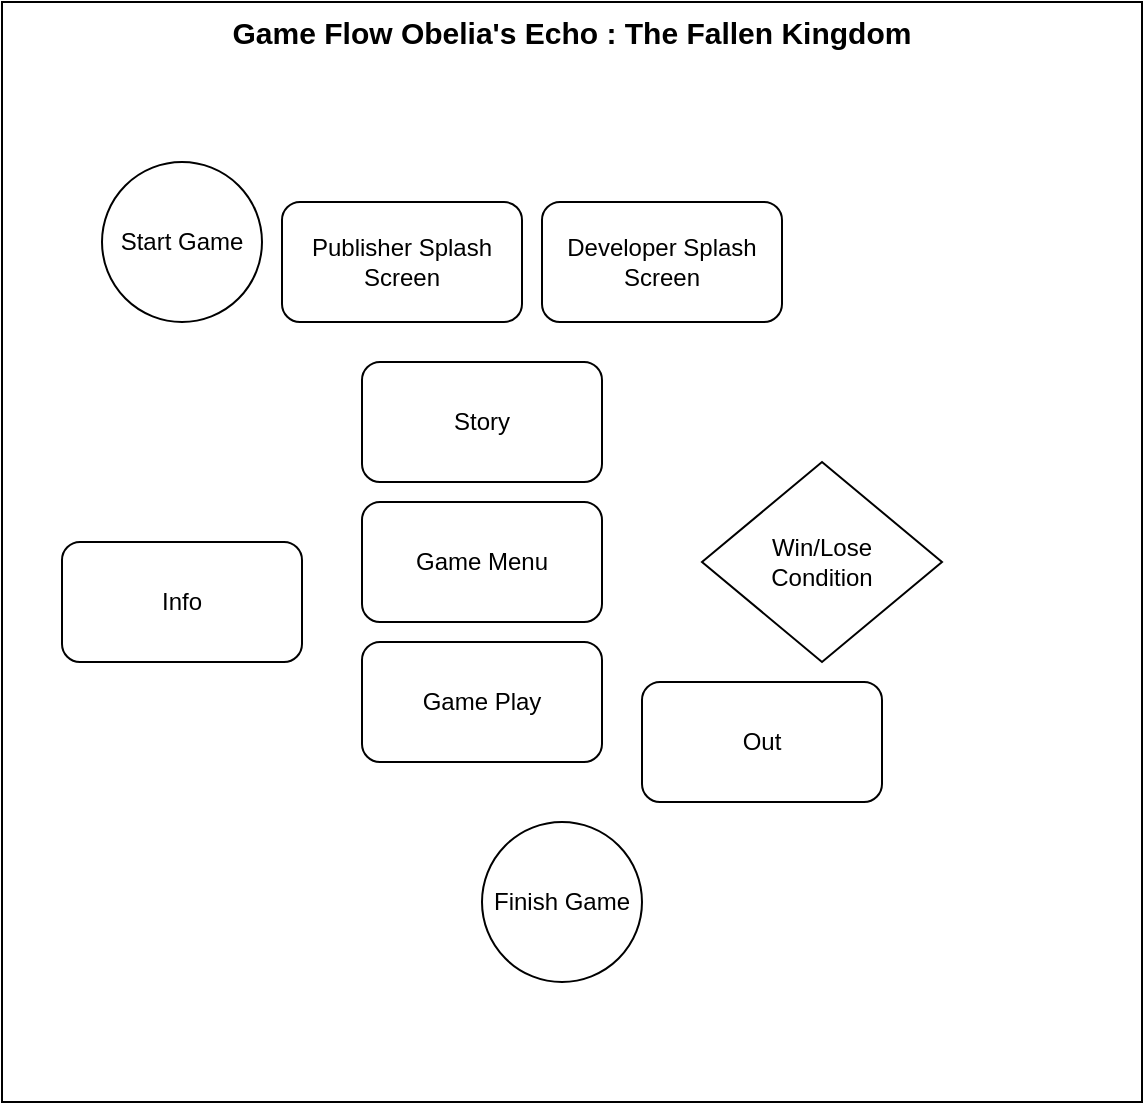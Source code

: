 <mxfile version="24.7.17">
  <diagram name="Page-1" id="YWijjSn8NmX1adivSy9D">
    <mxGraphModel dx="794" dy="446" grid="1" gridSize="10" guides="1" tooltips="1" connect="1" arrows="1" fold="1" page="1" pageScale="1" pageWidth="850" pageHeight="1100" math="0" shadow="0">
      <root>
        <mxCell id="0" />
        <mxCell id="1" parent="0" />
        <mxCell id="sqUQeC1FOV0gbyGXomjV-1" value="Game Flow Obelia&#39;s Echo : The Fallen Kingdom" style="rounded=0;whiteSpace=wrap;html=1;verticalAlign=top;fontStyle=1;fontSize=15;" vertex="1" parent="1">
          <mxGeometry x="150" y="30" width="570" height="550" as="geometry" />
        </mxCell>
        <mxCell id="sqUQeC1FOV0gbyGXomjV-3" value="Start Game" style="ellipse;whiteSpace=wrap;html=1;aspect=fixed;" vertex="1" parent="1">
          <mxGeometry x="200" y="110" width="80" height="80" as="geometry" />
        </mxCell>
        <mxCell id="sqUQeC1FOV0gbyGXomjV-4" value="Publisher Splash Screen" style="rounded=1;whiteSpace=wrap;html=1;" vertex="1" parent="1">
          <mxGeometry x="290" y="130" width="120" height="60" as="geometry" />
        </mxCell>
        <mxCell id="sqUQeC1FOV0gbyGXomjV-5" value="Developer Splash Screen" style="rounded=1;whiteSpace=wrap;html=1;" vertex="1" parent="1">
          <mxGeometry x="420" y="130" width="120" height="60" as="geometry" />
        </mxCell>
        <mxCell id="sqUQeC1FOV0gbyGXomjV-6" value="Game Menu" style="rounded=1;whiteSpace=wrap;html=1;" vertex="1" parent="1">
          <mxGeometry x="330" y="280" width="120" height="60" as="geometry" />
        </mxCell>
        <mxCell id="sqUQeC1FOV0gbyGXomjV-7" value="Story" style="rounded=1;whiteSpace=wrap;html=1;" vertex="1" parent="1">
          <mxGeometry x="330" y="210" width="120" height="60" as="geometry" />
        </mxCell>
        <mxCell id="sqUQeC1FOV0gbyGXomjV-8" value="Game Play" style="rounded=1;whiteSpace=wrap;html=1;" vertex="1" parent="1">
          <mxGeometry x="330" y="350" width="120" height="60" as="geometry" />
        </mxCell>
        <mxCell id="sqUQeC1FOV0gbyGXomjV-9" value="Out" style="rounded=1;whiteSpace=wrap;html=1;" vertex="1" parent="1">
          <mxGeometry x="470" y="370" width="120" height="60" as="geometry" />
        </mxCell>
        <mxCell id="sqUQeC1FOV0gbyGXomjV-10" value="Info" style="rounded=1;whiteSpace=wrap;html=1;" vertex="1" parent="1">
          <mxGeometry x="180" y="300" width="120" height="60" as="geometry" />
        </mxCell>
        <mxCell id="sqUQeC1FOV0gbyGXomjV-11" value="Finish Game" style="ellipse;whiteSpace=wrap;html=1;aspect=fixed;" vertex="1" parent="1">
          <mxGeometry x="390" y="440" width="80" height="80" as="geometry" />
        </mxCell>
        <mxCell id="sqUQeC1FOV0gbyGXomjV-12" value="Win/Lose&lt;div&gt;Condition&lt;/div&gt;" style="rhombus;whiteSpace=wrap;html=1;" vertex="1" parent="1">
          <mxGeometry x="500" y="260" width="120" height="100" as="geometry" />
        </mxCell>
      </root>
    </mxGraphModel>
  </diagram>
</mxfile>
